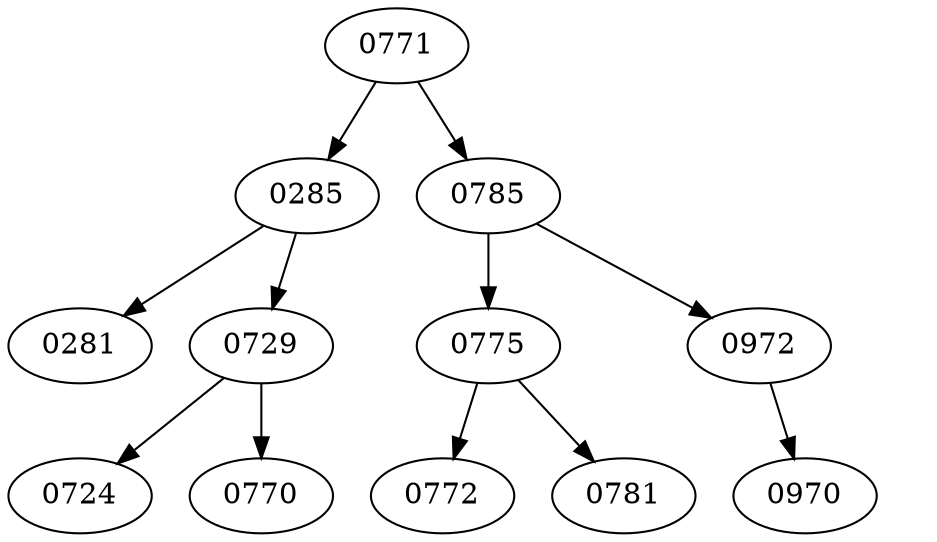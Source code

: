 digraph arbol{ "0771" ; x1 [label="",width=.1,style=invis];"0771" -> "0285" ; x2 [label="",width=.1,style=invis];"0285" -> "0281" ;"0285" -> "0729" ; x3 [label="",width=.1,style=invis];"0729" -> "0724" ;"0729" -> "0770" ;{rank=same"0724" -> "0770" [style=invis]}; {rank=same"0281" -> "0729" [style=invis]}; "0771" -> "0785" ; x2 [label="",width=.1,style=invis];"0785" -> "0775" ; x3 [label="",width=.1,style=invis];"0775" -> "0772" ;"0775" -> "0781" ;{rank=same"0772" -> "0781" [style=invis]}; "0785" -> "0972" ; x3 [label="",width=.1,style=invis];"0972" -> "0970" ;"0972" -> x3[style=invis]{rank=same"0970" -> x3 [style=invis]}; {rank=same"0775" -> "0972" [style=invis]}; {rank=same"0285" -> "0785" [style=invis]}; }